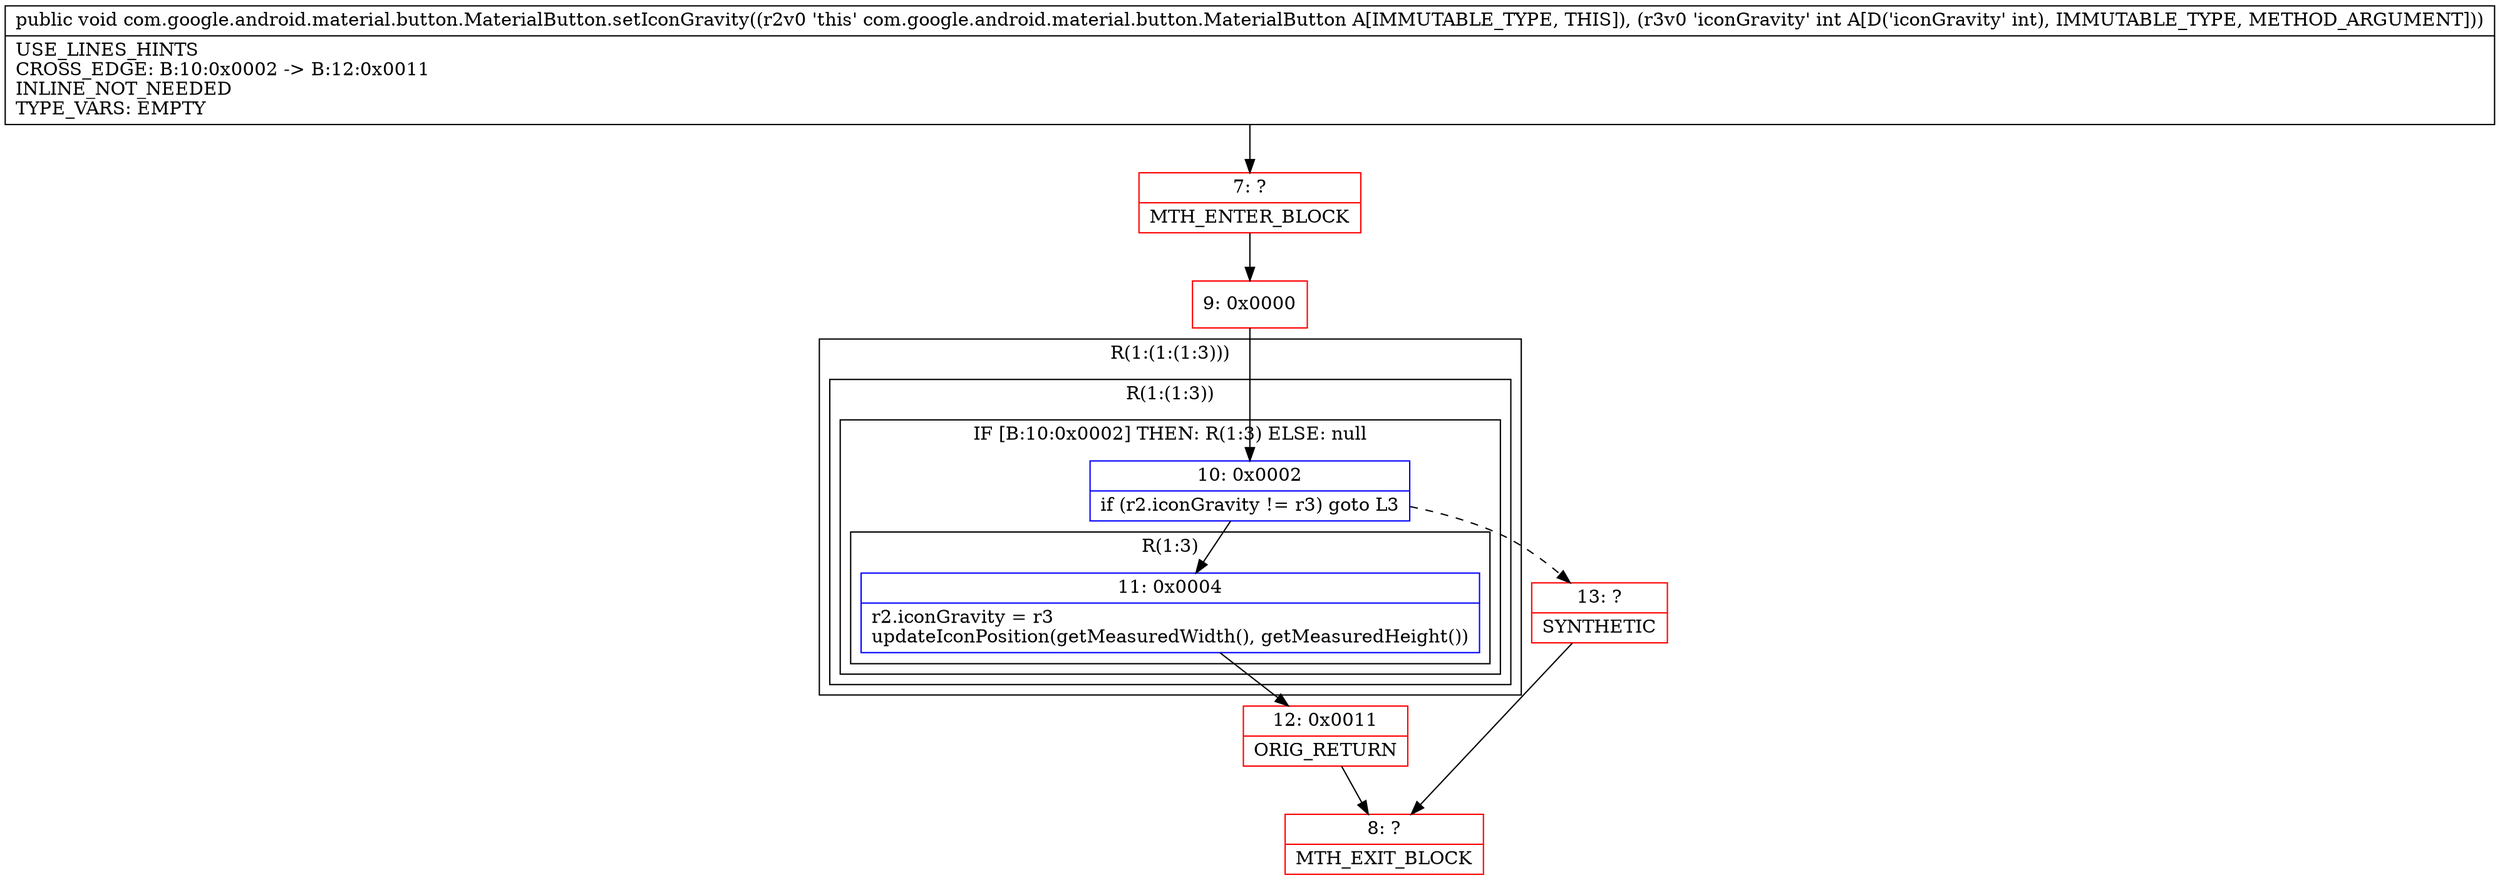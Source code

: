 digraph "CFG forcom.google.android.material.button.MaterialButton.setIconGravity(I)V" {
subgraph cluster_Region_438091460 {
label = "R(1:(1:(1:3)))";
node [shape=record,color=blue];
subgraph cluster_Region_1008236582 {
label = "R(1:(1:3))";
node [shape=record,color=blue];
subgraph cluster_IfRegion_1440895502 {
label = "IF [B:10:0x0002] THEN: R(1:3) ELSE: null";
node [shape=record,color=blue];
Node_10 [shape=record,label="{10\:\ 0x0002|if (r2.iconGravity != r3) goto L3\l}"];
subgraph cluster_Region_1252473901 {
label = "R(1:3)";
node [shape=record,color=blue];
Node_11 [shape=record,label="{11\:\ 0x0004|r2.iconGravity = r3\lupdateIconPosition(getMeasuredWidth(), getMeasuredHeight())\l}"];
}
}
}
}
Node_7 [shape=record,color=red,label="{7\:\ ?|MTH_ENTER_BLOCK\l}"];
Node_9 [shape=record,color=red,label="{9\:\ 0x0000}"];
Node_12 [shape=record,color=red,label="{12\:\ 0x0011|ORIG_RETURN\l}"];
Node_8 [shape=record,color=red,label="{8\:\ ?|MTH_EXIT_BLOCK\l}"];
Node_13 [shape=record,color=red,label="{13\:\ ?|SYNTHETIC\l}"];
MethodNode[shape=record,label="{public void com.google.android.material.button.MaterialButton.setIconGravity((r2v0 'this' com.google.android.material.button.MaterialButton A[IMMUTABLE_TYPE, THIS]), (r3v0 'iconGravity' int A[D('iconGravity' int), IMMUTABLE_TYPE, METHOD_ARGUMENT]))  | USE_LINES_HINTS\lCROSS_EDGE: B:10:0x0002 \-\> B:12:0x0011\lINLINE_NOT_NEEDED\lTYPE_VARS: EMPTY\l}"];
MethodNode -> Node_7;Node_10 -> Node_11;
Node_10 -> Node_13[style=dashed];
Node_11 -> Node_12;
Node_7 -> Node_9;
Node_9 -> Node_10;
Node_12 -> Node_8;
Node_13 -> Node_8;
}

